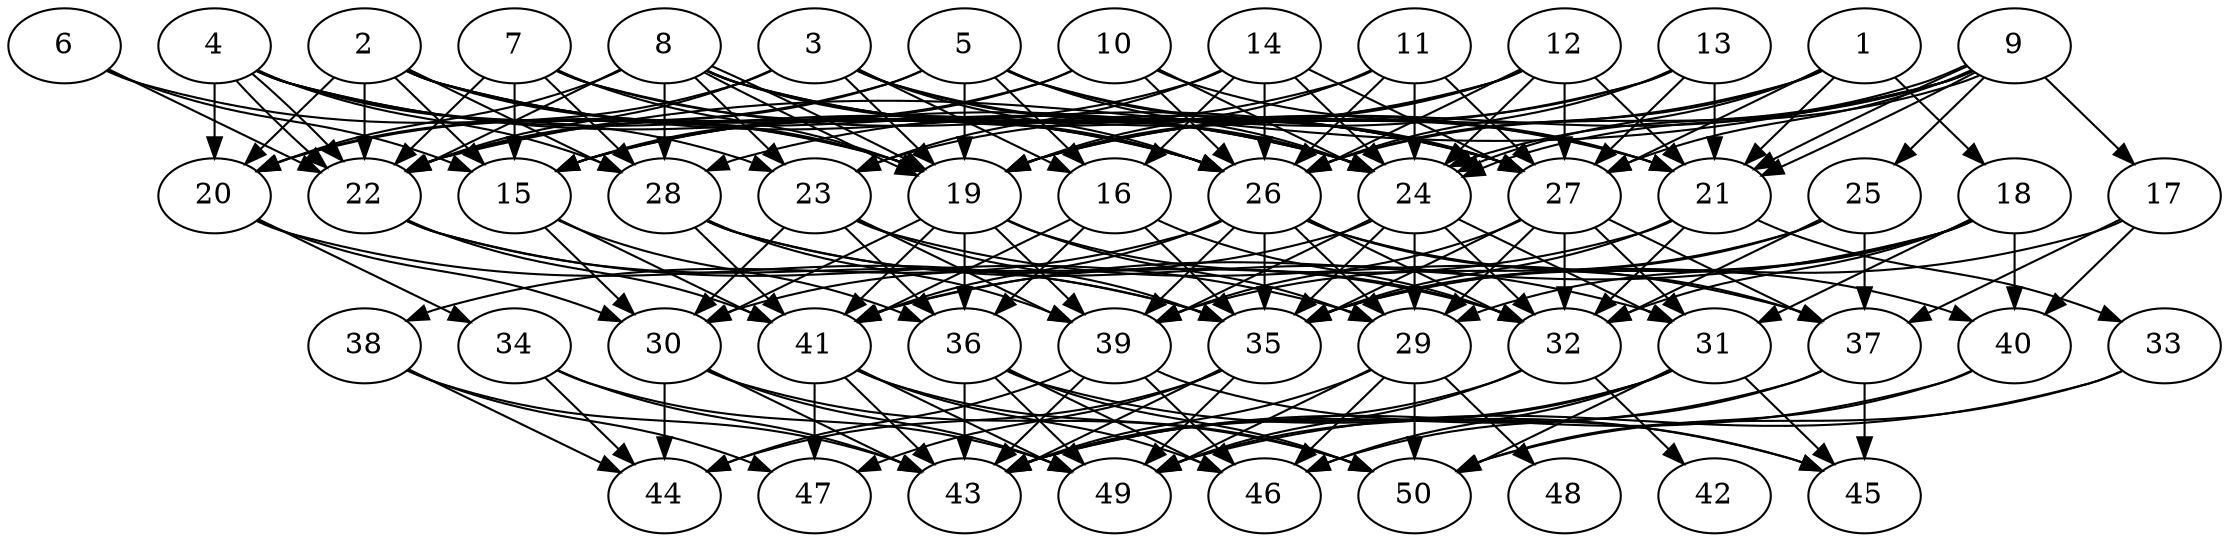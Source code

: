 // DAG automatically generated by daggen at Thu Oct  3 14:07:57 2019
// ./daggen --dot -n 50 --ccr 0.3 --fat 0.7 --regular 0.9 --density 0.9 --mindata 5242880 --maxdata 52428800 
digraph G {
  1 [size="26504533", alpha="0.08", expect_size="7951360"] 
  1 -> 18 [size ="7951360"]
  1 -> 19 [size ="7951360"]
  1 -> 21 [size ="7951360"]
  1 -> 24 [size ="7951360"]
  1 -> 26 [size ="7951360"]
  1 -> 27 [size ="7951360"]
  2 [size="140663467", alpha="0.20", expect_size="42199040"] 
  2 -> 15 [size ="42199040"]
  2 -> 19 [size ="42199040"]
  2 -> 20 [size ="42199040"]
  2 -> 22 [size ="42199040"]
  2 -> 24 [size ="42199040"]
  2 -> 26 [size ="42199040"]
  2 -> 27 [size ="42199040"]
  2 -> 28 [size ="42199040"]
  3 [size="81411413", alpha="0.16", expect_size="24423424"] 
  3 -> 16 [size ="24423424"]
  3 -> 19 [size ="24423424"]
  3 -> 20 [size ="24423424"]
  3 -> 22 [size ="24423424"]
  3 -> 24 [size ="24423424"]
  3 -> 26 [size ="24423424"]
  3 -> 27 [size ="24423424"]
  4 [size="19708587", alpha="0.12", expect_size="5912576"] 
  4 -> 19 [size ="5912576"]
  4 -> 20 [size ="5912576"]
  4 -> 22 [size ="5912576"]
  4 -> 22 [size ="5912576"]
  4 -> 23 [size ="5912576"]
  4 -> 24 [size ="5912576"]
  4 -> 26 [size ="5912576"]
  4 -> 28 [size ="5912576"]
  5 [size="21169493", alpha="0.00", expect_size="6350848"] 
  5 -> 16 [size ="6350848"]
  5 -> 19 [size ="6350848"]
  5 -> 20 [size ="6350848"]
  5 -> 21 [size ="6350848"]
  5 -> 22 [size ="6350848"]
  5 -> 24 [size ="6350848"]
  5 -> 27 [size ="6350848"]
  6 [size="37079040", alpha="0.18", expect_size="11123712"] 
  6 -> 15 [size ="11123712"]
  6 -> 19 [size ="11123712"]
  6 -> 22 [size ="11123712"]
  7 [size="59245227", alpha="0.13", expect_size="17773568"] 
  7 -> 15 [size ="17773568"]
  7 -> 19 [size ="17773568"]
  7 -> 22 [size ="17773568"]
  7 -> 26 [size ="17773568"]
  7 -> 27 [size ="17773568"]
  7 -> 28 [size ="17773568"]
  8 [size="38481920", alpha="0.01", expect_size="11544576"] 
  8 -> 19 [size ="11544576"]
  8 -> 19 [size ="11544576"]
  8 -> 20 [size ="11544576"]
  8 -> 21 [size ="11544576"]
  8 -> 22 [size ="11544576"]
  8 -> 23 [size ="11544576"]
  8 -> 24 [size ="11544576"]
  8 -> 26 [size ="11544576"]
  8 -> 27 [size ="11544576"]
  8 -> 28 [size ="11544576"]
  9 [size="159764480", alpha="0.14", expect_size="47929344"] 
  9 -> 17 [size ="47929344"]
  9 -> 19 [size ="47929344"]
  9 -> 21 [size ="47929344"]
  9 -> 21 [size ="47929344"]
  9 -> 22 [size ="47929344"]
  9 -> 24 [size ="47929344"]
  9 -> 24 [size ="47929344"]
  9 -> 25 [size ="47929344"]
  9 -> 26 [size ="47929344"]
  9 -> 27 [size ="47929344"]
  10 [size="38625280", alpha="0.16", expect_size="11587584"] 
  10 -> 15 [size ="11587584"]
  10 -> 21 [size ="11587584"]
  10 -> 22 [size ="11587584"]
  10 -> 24 [size ="11587584"]
  10 -> 26 [size ="11587584"]
  11 [size="67160747", alpha="0.12", expect_size="20148224"] 
  11 -> 15 [size ="20148224"]
  11 -> 19 [size ="20148224"]
  11 -> 24 [size ="20148224"]
  11 -> 26 [size ="20148224"]
  11 -> 27 [size ="20148224"]
  12 [size="126733653", alpha="0.06", expect_size="38020096"] 
  12 -> 15 [size ="38020096"]
  12 -> 19 [size ="38020096"]
  12 -> 21 [size ="38020096"]
  12 -> 23 [size ="38020096"]
  12 -> 24 [size ="38020096"]
  12 -> 26 [size ="38020096"]
  12 -> 27 [size ="38020096"]
  13 [size="125446827", alpha="0.01", expect_size="37634048"] 
  13 -> 19 [size ="37634048"]
  13 -> 21 [size ="37634048"]
  13 -> 26 [size ="37634048"]
  13 -> 27 [size ="37634048"]
  13 -> 28 [size ="37634048"]
  14 [size="97085440", alpha="0.03", expect_size="29125632"] 
  14 -> 15 [size ="29125632"]
  14 -> 16 [size ="29125632"]
  14 -> 23 [size ="29125632"]
  14 -> 24 [size ="29125632"]
  14 -> 26 [size ="29125632"]
  14 -> 27 [size ="29125632"]
  15 [size="32030720", alpha="0.12", expect_size="9609216"] 
  15 -> 30 [size ="9609216"]
  15 -> 36 [size ="9609216"]
  15 -> 41 [size ="9609216"]
  16 [size="32129707", alpha="0.10", expect_size="9638912"] 
  16 -> 32 [size ="9638912"]
  16 -> 35 [size ="9638912"]
  16 -> 36 [size ="9638912"]
  16 -> 41 [size ="9638912"]
  17 [size="172148053", alpha="0.12", expect_size="51644416"] 
  17 -> 35 [size ="51644416"]
  17 -> 37 [size ="51644416"]
  17 -> 40 [size ="51644416"]
  18 [size="120763733", alpha="0.16", expect_size="36229120"] 
  18 -> 29 [size ="36229120"]
  18 -> 31 [size ="36229120"]
  18 -> 32 [size ="36229120"]
  18 -> 35 [size ="36229120"]
  18 -> 40 [size ="36229120"]
  18 -> 41 [size ="36229120"]
  19 [size="126842880", alpha="0.10", expect_size="38052864"] 
  19 -> 29 [size ="38052864"]
  19 -> 30 [size ="38052864"]
  19 -> 32 [size ="38052864"]
  19 -> 36 [size ="38052864"]
  19 -> 39 [size ="38052864"]
  19 -> 41 [size ="38052864"]
  20 [size="81923413", alpha="0.13", expect_size="24577024"] 
  20 -> 30 [size ="24577024"]
  20 -> 34 [size ="24577024"]
  20 -> 35 [size ="24577024"]
  21 [size="53701973", alpha="0.18", expect_size="16110592"] 
  21 -> 32 [size ="16110592"]
  21 -> 33 [size ="16110592"]
  21 -> 35 [size ="16110592"]
  21 -> 41 [size ="16110592"]
  22 [size="147735893", alpha="0.18", expect_size="44320768"] 
  22 -> 29 [size ="44320768"]
  22 -> 35 [size ="44320768"]
  22 -> 41 [size ="44320768"]
  23 [size="38420480", alpha="0.06", expect_size="11526144"] 
  23 -> 30 [size ="11526144"]
  23 -> 35 [size ="11526144"]
  23 -> 36 [size ="11526144"]
  23 -> 37 [size ="11526144"]
  23 -> 39 [size ="11526144"]
  24 [size="45953707", alpha="0.14", expect_size="13786112"] 
  24 -> 29 [size ="13786112"]
  24 -> 30 [size ="13786112"]
  24 -> 31 [size ="13786112"]
  24 -> 32 [size ="13786112"]
  24 -> 35 [size ="13786112"]
  24 -> 39 [size ="13786112"]
  25 [size="72738133", alpha="0.03", expect_size="21821440"] 
  25 -> 32 [size ="21821440"]
  25 -> 35 [size ="21821440"]
  25 -> 37 [size ="21821440"]
  25 -> 39 [size ="21821440"]
  26 [size="164420267", alpha="0.14", expect_size="49326080"] 
  26 -> 29 [size ="49326080"]
  26 -> 32 [size ="49326080"]
  26 -> 35 [size ="49326080"]
  26 -> 37 [size ="49326080"]
  26 -> 38 [size ="49326080"]
  26 -> 39 [size ="49326080"]
  26 -> 40 [size ="49326080"]
  26 -> 41 [size ="49326080"]
  27 [size="88070827", alpha="0.11", expect_size="26421248"] 
  27 -> 29 [size ="26421248"]
  27 -> 31 [size ="26421248"]
  27 -> 32 [size ="26421248"]
  27 -> 35 [size ="26421248"]
  27 -> 37 [size ="26421248"]
  27 -> 39 [size ="26421248"]
  28 [size="26746880", alpha="0.10", expect_size="8024064"] 
  28 -> 31 [size ="8024064"]
  28 -> 32 [size ="8024064"]
  28 -> 39 [size ="8024064"]
  28 -> 41 [size ="8024064"]
  29 [size="151722667", alpha="0.08", expect_size="45516800"] 
  29 -> 43 [size ="45516800"]
  29 -> 46 [size ="45516800"]
  29 -> 48 [size ="45516800"]
  29 -> 49 [size ="45516800"]
  29 -> 50 [size ="45516800"]
  30 [size="75670187", alpha="0.08", expect_size="22701056"] 
  30 -> 43 [size ="22701056"]
  30 -> 44 [size ="22701056"]
  30 -> 49 [size ="22701056"]
  30 -> 50 [size ="22701056"]
  31 [size="24316587", alpha="0.14", expect_size="7294976"] 
  31 -> 43 [size ="7294976"]
  31 -> 45 [size ="7294976"]
  31 -> 46 [size ="7294976"]
  31 -> 49 [size ="7294976"]
  31 -> 50 [size ="7294976"]
  32 [size="163986773", alpha="0.15", expect_size="49196032"] 
  32 -> 42 [size ="49196032"]
  32 -> 43 [size ="49196032"]
  32 -> 49 [size ="49196032"]
  33 [size="146001920", alpha="0.09", expect_size="43800576"] 
  33 -> 49 [size ="43800576"]
  33 -> 50 [size ="43800576"]
  34 [size="34304000", alpha="0.13", expect_size="10291200"] 
  34 -> 43 [size ="10291200"]
  34 -> 44 [size ="10291200"]
  34 -> 49 [size ="10291200"]
  35 [size="145701547", alpha="0.19", expect_size="43710464"] 
  35 -> 43 [size ="43710464"]
  35 -> 44 [size ="43710464"]
  35 -> 47 [size ="43710464"]
  35 -> 49 [size ="43710464"]
  36 [size="169311573", alpha="0.07", expect_size="50793472"] 
  36 -> 43 [size ="50793472"]
  36 -> 45 [size ="50793472"]
  36 -> 46 [size ="50793472"]
  36 -> 49 [size ="50793472"]
  36 -> 50 [size ="50793472"]
  37 [size="124743680", alpha="0.14", expect_size="37423104"] 
  37 -> 43 [size ="37423104"]
  37 -> 45 [size ="37423104"]
  37 -> 46 [size ="37423104"]
  38 [size="53766827", alpha="0.15", expect_size="16130048"] 
  38 -> 43 [size ="16130048"]
  38 -> 44 [size ="16130048"]
  38 -> 47 [size ="16130048"]
  39 [size="134676480", alpha="0.09", expect_size="40402944"] 
  39 -> 43 [size ="40402944"]
  39 -> 44 [size ="40402944"]
  39 -> 45 [size ="40402944"]
  39 -> 46 [size ="40402944"]
  40 [size="37898240", alpha="0.12", expect_size="11369472"] 
  40 -> 43 [size ="11369472"]
  40 -> 50 [size ="11369472"]
  41 [size="99153920", alpha="0.20", expect_size="29746176"] 
  41 -> 43 [size ="29746176"]
  41 -> 46 [size ="29746176"]
  41 -> 47 [size ="29746176"]
  41 -> 49 [size ="29746176"]
  41 -> 50 [size ="29746176"]
  42 [size="53565440", alpha="0.03", expect_size="16069632"] 
  43 [size="167673173", alpha="0.10", expect_size="50301952"] 
  44 [size="77591893", alpha="0.00", expect_size="23277568"] 
  45 [size="20217173", alpha="0.18", expect_size="6065152"] 
  46 [size="167396693", alpha="0.14", expect_size="50219008"] 
  47 [size="61924693", alpha="0.18", expect_size="18577408"] 
  48 [size="173049173", alpha="0.05", expect_size="51914752"] 
  49 [size="132198400", alpha="0.08", expect_size="39659520"] 
  50 [size="48742400", alpha="0.18", expect_size="14622720"] 
}
